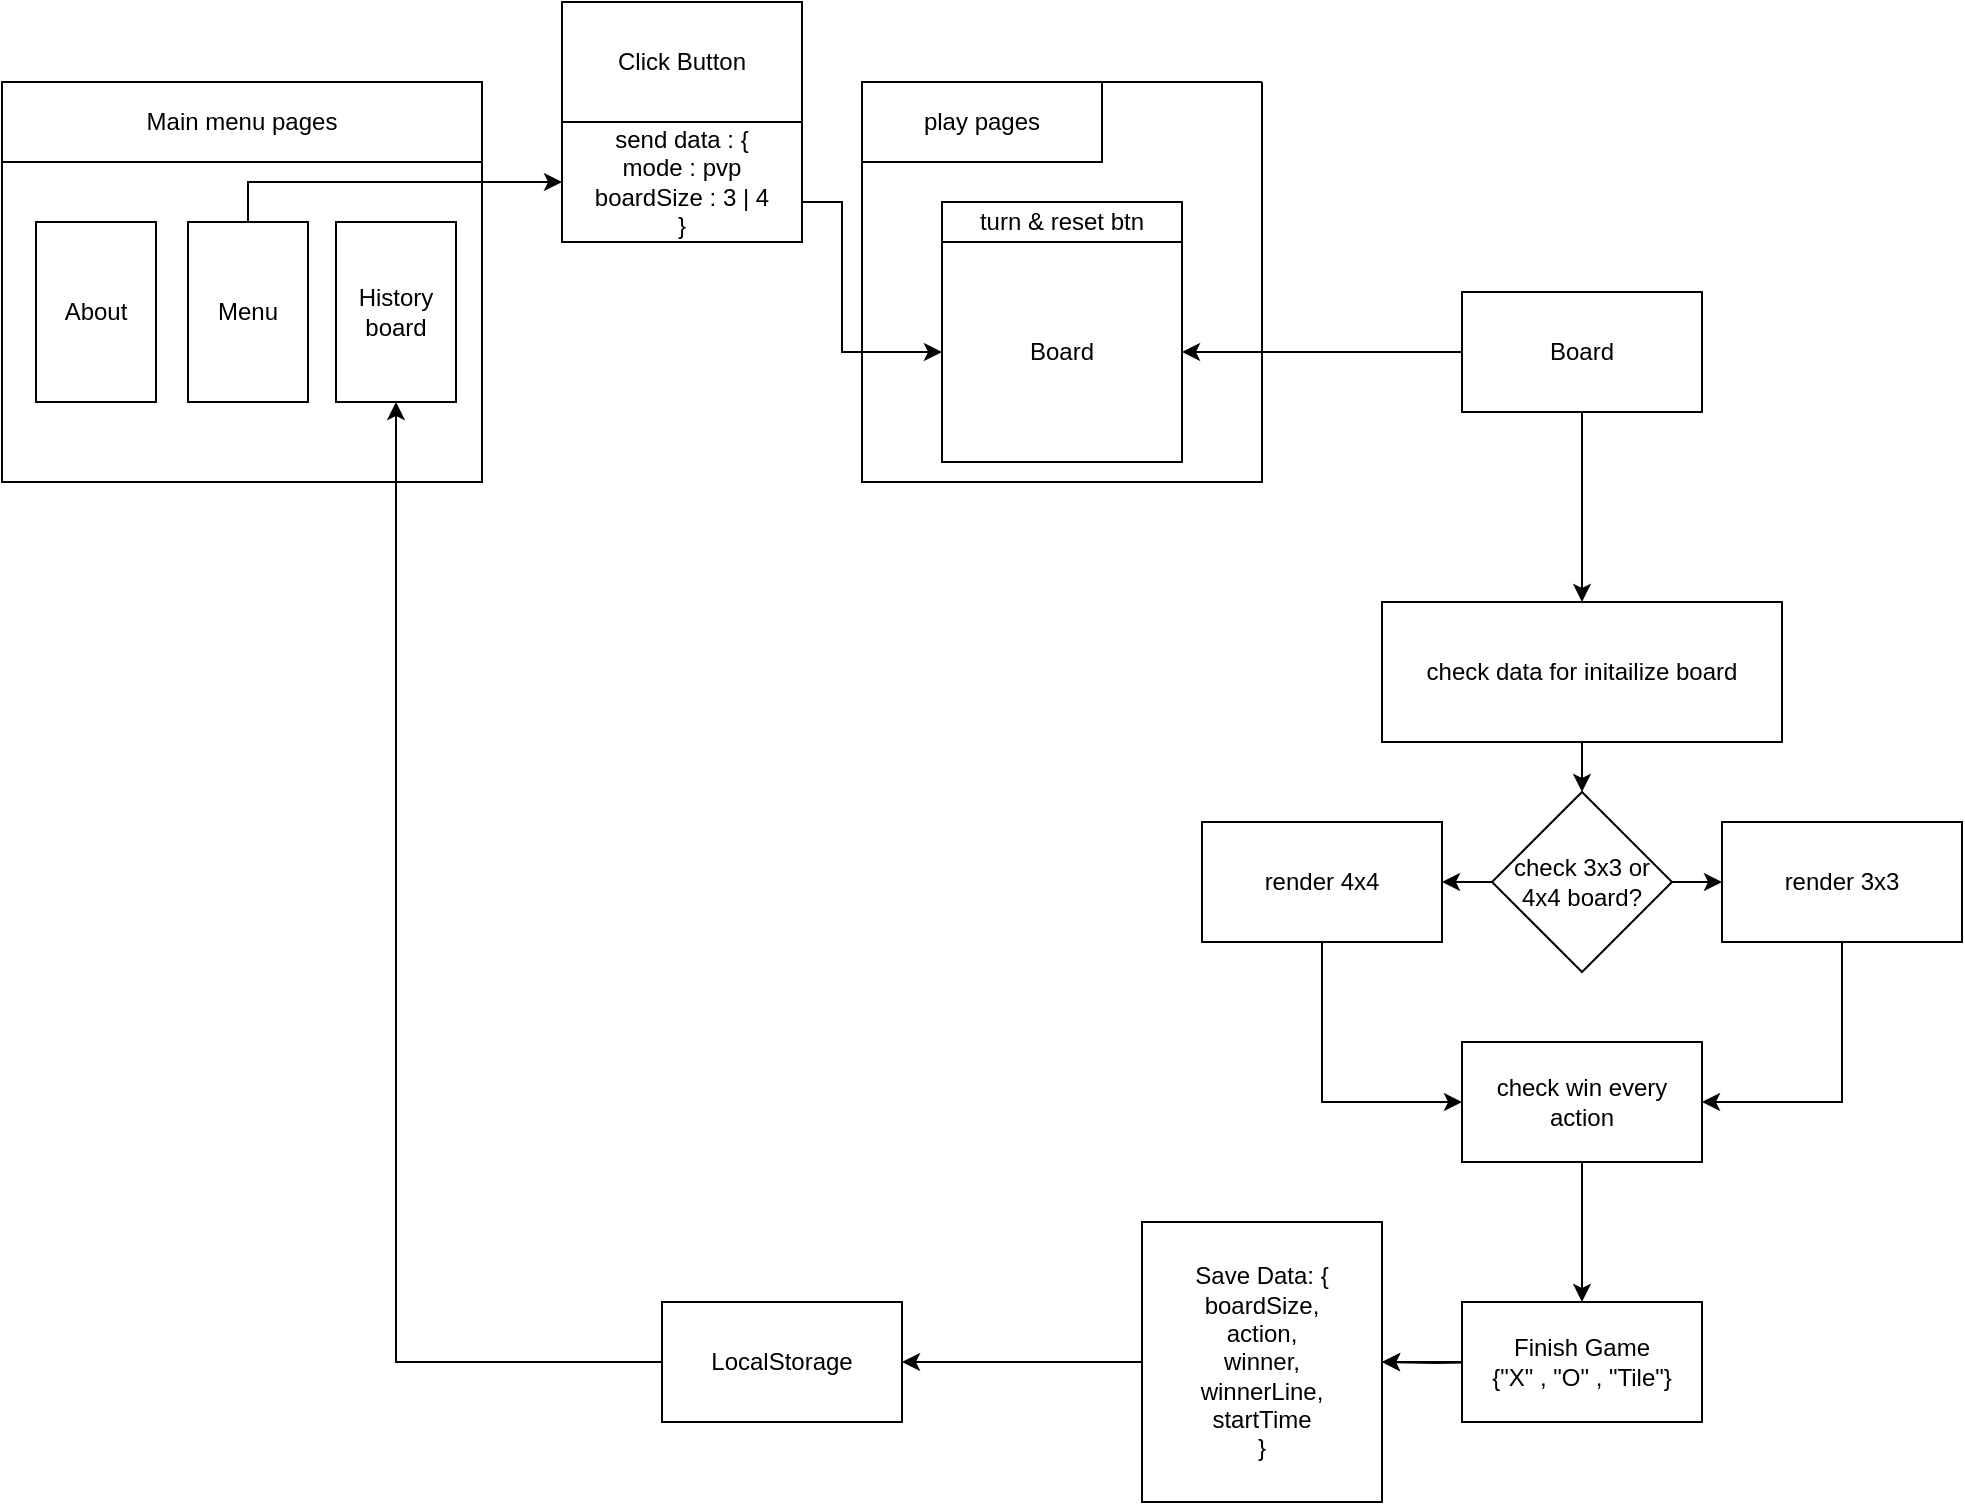 <mxfile version="24.8.4">
  <diagram name="Page-1" id="g5DkwxLlrwdDQSYzRx4r">
    <mxGraphModel dx="1482" dy="848" grid="1" gridSize="10" guides="1" tooltips="1" connect="1" arrows="1" fold="1" page="1" pageScale="1" pageWidth="827" pageHeight="1169" math="0" shadow="0">
      <root>
        <mxCell id="0" />
        <mxCell id="1" parent="0" />
        <mxCell id="AyYKIy4gSvyn4PyIT1IY-1" value="" style="swimlane;startSize=0;" vertex="1" parent="1">
          <mxGeometry x="120" y="160" width="240" height="200" as="geometry" />
        </mxCell>
        <mxCell id="AyYKIy4gSvyn4PyIT1IY-2" value="Main menu pages" style="whiteSpace=wrap;html=1;" vertex="1" parent="AyYKIy4gSvyn4PyIT1IY-1">
          <mxGeometry width="240" height="40" as="geometry" />
        </mxCell>
        <mxCell id="AyYKIy4gSvyn4PyIT1IY-22" value="About" style="whiteSpace=wrap;html=1;" vertex="1" parent="AyYKIy4gSvyn4PyIT1IY-1">
          <mxGeometry x="17" y="70" width="60" height="90" as="geometry" />
        </mxCell>
        <mxCell id="AyYKIy4gSvyn4PyIT1IY-20" value="Menu" style="whiteSpace=wrap;html=1;" vertex="1" parent="AyYKIy4gSvyn4PyIT1IY-1">
          <mxGeometry x="93" y="70" width="60" height="90" as="geometry" />
        </mxCell>
        <mxCell id="AyYKIy4gSvyn4PyIT1IY-21" value="History board" style="whiteSpace=wrap;html=1;" vertex="1" parent="AyYKIy4gSvyn4PyIT1IY-1">
          <mxGeometry x="167" y="70" width="60" height="90" as="geometry" />
        </mxCell>
        <mxCell id="AyYKIy4gSvyn4PyIT1IY-3" value="" style="swimlane;startSize=0;" vertex="1" parent="1">
          <mxGeometry x="550" y="160" width="200" height="200" as="geometry" />
        </mxCell>
        <mxCell id="AyYKIy4gSvyn4PyIT1IY-4" value="Board" style="whiteSpace=wrap;html=1;" vertex="1" parent="AyYKIy4gSvyn4PyIT1IY-3">
          <mxGeometry x="40" y="80" width="120" height="110" as="geometry" />
        </mxCell>
        <mxCell id="AyYKIy4gSvyn4PyIT1IY-11" value="play pages" style="whiteSpace=wrap;html=1;" vertex="1" parent="AyYKIy4gSvyn4PyIT1IY-3">
          <mxGeometry width="120" height="40" as="geometry" />
        </mxCell>
        <mxCell id="AyYKIy4gSvyn4PyIT1IY-12" value="turn &amp;amp; reset btn" style="whiteSpace=wrap;html=1;" vertex="1" parent="AyYKIy4gSvyn4PyIT1IY-3">
          <mxGeometry x="40" y="60" width="120" height="20" as="geometry" />
        </mxCell>
        <mxCell id="AyYKIy4gSvyn4PyIT1IY-40" style="edgeStyle=orthogonalEdgeStyle;rounded=0;orthogonalLoop=1;jettySize=auto;html=1;exitX=1;exitY=0.5;exitDx=0;exitDy=0;entryX=0;entryY=0.5;entryDx=0;entryDy=0;" edge="1" parent="1" source="AyYKIy4gSvyn4PyIT1IY-6" target="AyYKIy4gSvyn4PyIT1IY-4">
          <mxGeometry relative="1" as="geometry">
            <Array as="points">
              <mxPoint x="540" y="220" />
              <mxPoint x="540" y="295" />
            </Array>
          </mxGeometry>
        </mxCell>
        <mxCell id="AyYKIy4gSvyn4PyIT1IY-6" value="send data : {&lt;div&gt;mode : pvp&lt;/div&gt;&lt;div&gt;boardSize : 3 | 4&lt;/div&gt;&lt;div&gt;}&lt;/div&gt;" style="whiteSpace=wrap;html=1;" vertex="1" parent="1">
          <mxGeometry x="400" y="180" width="120" height="60" as="geometry" />
        </mxCell>
        <mxCell id="AyYKIy4gSvyn4PyIT1IY-9" style="edgeStyle=orthogonalEdgeStyle;rounded=0;orthogonalLoop=1;jettySize=auto;html=1;exitX=0.5;exitY=1;exitDx=0;exitDy=0;" edge="1" parent="1" source="AyYKIy4gSvyn4PyIT1IY-7" target="AyYKIy4gSvyn4PyIT1IY-8">
          <mxGeometry relative="1" as="geometry" />
        </mxCell>
        <mxCell id="AyYKIy4gSvyn4PyIT1IY-13" style="edgeStyle=orthogonalEdgeStyle;rounded=0;orthogonalLoop=1;jettySize=auto;html=1;exitX=0;exitY=0.5;exitDx=0;exitDy=0;entryX=1;entryY=0.5;entryDx=0;entryDy=0;" edge="1" parent="1" source="AyYKIy4gSvyn4PyIT1IY-7" target="AyYKIy4gSvyn4PyIT1IY-4">
          <mxGeometry relative="1" as="geometry" />
        </mxCell>
        <mxCell id="AyYKIy4gSvyn4PyIT1IY-7" value="Board" style="whiteSpace=wrap;html=1;" vertex="1" parent="1">
          <mxGeometry x="850" y="265" width="120" height="60" as="geometry" />
        </mxCell>
        <mxCell id="AyYKIy4gSvyn4PyIT1IY-19" style="edgeStyle=orthogonalEdgeStyle;rounded=0;orthogonalLoop=1;jettySize=auto;html=1;exitX=0.5;exitY=1;exitDx=0;exitDy=0;entryX=0.5;entryY=0;entryDx=0;entryDy=0;" edge="1" parent="1" source="AyYKIy4gSvyn4PyIT1IY-8" target="AyYKIy4gSvyn4PyIT1IY-14">
          <mxGeometry relative="1" as="geometry" />
        </mxCell>
        <mxCell id="AyYKIy4gSvyn4PyIT1IY-8" value="check data for initailize board" style="rounded=0;whiteSpace=wrap;html=1;" vertex="1" parent="1">
          <mxGeometry x="810" y="420" width="200" height="70" as="geometry" />
        </mxCell>
        <mxCell id="AyYKIy4gSvyn4PyIT1IY-17" style="edgeStyle=orthogonalEdgeStyle;rounded=0;orthogonalLoop=1;jettySize=auto;html=1;exitX=1;exitY=0.5;exitDx=0;exitDy=0;entryX=0;entryY=0.5;entryDx=0;entryDy=0;" edge="1" parent="1" source="AyYKIy4gSvyn4PyIT1IY-14" target="AyYKIy4gSvyn4PyIT1IY-16">
          <mxGeometry relative="1" as="geometry" />
        </mxCell>
        <mxCell id="AyYKIy4gSvyn4PyIT1IY-25" style="edgeStyle=orthogonalEdgeStyle;rounded=0;orthogonalLoop=1;jettySize=auto;html=1;exitX=0;exitY=0.5;exitDx=0;exitDy=0;entryX=1;entryY=0.5;entryDx=0;entryDy=0;" edge="1" parent="1" source="AyYKIy4gSvyn4PyIT1IY-14" target="AyYKIy4gSvyn4PyIT1IY-15">
          <mxGeometry relative="1" as="geometry" />
        </mxCell>
        <mxCell id="AyYKIy4gSvyn4PyIT1IY-14" value="check 3x3 or 4x4 board?" style="rhombus;whiteSpace=wrap;html=1;" vertex="1" parent="1">
          <mxGeometry x="865" y="515" width="90" height="90" as="geometry" />
        </mxCell>
        <mxCell id="AyYKIy4gSvyn4PyIT1IY-27" style="edgeStyle=orthogonalEdgeStyle;rounded=0;orthogonalLoop=1;jettySize=auto;html=1;exitX=0.5;exitY=1;exitDx=0;exitDy=0;entryX=0;entryY=0.5;entryDx=0;entryDy=0;" edge="1" parent="1" source="AyYKIy4gSvyn4PyIT1IY-15" target="AyYKIy4gSvyn4PyIT1IY-26">
          <mxGeometry relative="1" as="geometry" />
        </mxCell>
        <mxCell id="AyYKIy4gSvyn4PyIT1IY-15" value="render 4x4" style="whiteSpace=wrap;html=1;" vertex="1" parent="1">
          <mxGeometry x="720" y="530" width="120" height="60" as="geometry" />
        </mxCell>
        <mxCell id="AyYKIy4gSvyn4PyIT1IY-28" style="edgeStyle=orthogonalEdgeStyle;rounded=0;orthogonalLoop=1;jettySize=auto;html=1;exitX=0.5;exitY=1;exitDx=0;exitDy=0;entryX=1;entryY=0.5;entryDx=0;entryDy=0;" edge="1" parent="1" source="AyYKIy4gSvyn4PyIT1IY-16" target="AyYKIy4gSvyn4PyIT1IY-26">
          <mxGeometry relative="1" as="geometry" />
        </mxCell>
        <mxCell id="AyYKIy4gSvyn4PyIT1IY-16" value="render 3x3" style="whiteSpace=wrap;html=1;" vertex="1" parent="1">
          <mxGeometry x="980" y="530" width="120" height="60" as="geometry" />
        </mxCell>
        <mxCell id="AyYKIy4gSvyn4PyIT1IY-34" style="edgeStyle=orthogonalEdgeStyle;rounded=0;orthogonalLoop=1;jettySize=auto;html=1;exitX=0;exitY=0.5;exitDx=0;exitDy=0;entryX=1;entryY=0.5;entryDx=0;entryDy=0;" edge="1" parent="1" source="AyYKIy4gSvyn4PyIT1IY-24" target="AyYKIy4gSvyn4PyIT1IY-33">
          <mxGeometry relative="1" as="geometry" />
        </mxCell>
        <mxCell id="AyYKIy4gSvyn4PyIT1IY-24" value="Save Data: {&lt;div&gt;boardSize,&lt;/div&gt;&lt;div&gt;action,&lt;/div&gt;&lt;div&gt;winner,&lt;/div&gt;&lt;div&gt;winnerLine,&lt;/div&gt;&lt;div&gt;startTime&lt;/div&gt;&lt;div&gt;}&lt;/div&gt;" style="whiteSpace=wrap;html=1;" vertex="1" parent="1">
          <mxGeometry x="690" y="730" width="120" height="140" as="geometry" />
        </mxCell>
        <mxCell id="AyYKIy4gSvyn4PyIT1IY-31" style="edgeStyle=orthogonalEdgeStyle;rounded=0;orthogonalLoop=1;jettySize=auto;html=1;exitX=0.5;exitY=1;exitDx=0;exitDy=0;entryX=0.5;entryY=0;entryDx=0;entryDy=0;" edge="1" parent="1" source="AyYKIy4gSvyn4PyIT1IY-26" target="AyYKIy4gSvyn4PyIT1IY-37">
          <mxGeometry relative="1" as="geometry">
            <mxPoint x="910" y="750" as="targetPoint" />
          </mxGeometry>
        </mxCell>
        <mxCell id="AyYKIy4gSvyn4PyIT1IY-26" value="check win every action" style="whiteSpace=wrap;html=1;" vertex="1" parent="1">
          <mxGeometry x="850" y="640" width="120" height="60" as="geometry" />
        </mxCell>
        <mxCell id="AyYKIy4gSvyn4PyIT1IY-32" style="edgeStyle=orthogonalEdgeStyle;rounded=0;orthogonalLoop=1;jettySize=auto;html=1;exitX=0;exitY=0.5;exitDx=0;exitDy=0;entryX=1;entryY=0.5;entryDx=0;entryDy=0;" edge="1" parent="1" target="AyYKIy4gSvyn4PyIT1IY-24">
          <mxGeometry relative="1" as="geometry">
            <mxPoint x="865" y="800" as="sourcePoint" />
          </mxGeometry>
        </mxCell>
        <mxCell id="AyYKIy4gSvyn4PyIT1IY-35" style="edgeStyle=orthogonalEdgeStyle;rounded=0;orthogonalLoop=1;jettySize=auto;html=1;exitX=0;exitY=0.5;exitDx=0;exitDy=0;entryX=0.5;entryY=1;entryDx=0;entryDy=0;" edge="1" parent="1" source="AyYKIy4gSvyn4PyIT1IY-33" target="AyYKIy4gSvyn4PyIT1IY-21">
          <mxGeometry relative="1" as="geometry" />
        </mxCell>
        <mxCell id="AyYKIy4gSvyn4PyIT1IY-33" value="LocalStorage" style="whiteSpace=wrap;html=1;" vertex="1" parent="1">
          <mxGeometry x="450" y="770" width="120" height="60" as="geometry" />
        </mxCell>
        <mxCell id="AyYKIy4gSvyn4PyIT1IY-38" value="" style="edgeStyle=orthogonalEdgeStyle;rounded=0;orthogonalLoop=1;jettySize=auto;html=1;" edge="1" parent="1" source="AyYKIy4gSvyn4PyIT1IY-37" target="AyYKIy4gSvyn4PyIT1IY-24">
          <mxGeometry relative="1" as="geometry" />
        </mxCell>
        <mxCell id="AyYKIy4gSvyn4PyIT1IY-37" value="Finish Game&lt;div&gt;{&quot;X&quot; , &quot;O&quot; , &quot;Tile&quot;}&lt;/div&gt;" style="rounded=0;whiteSpace=wrap;html=1;" vertex="1" parent="1">
          <mxGeometry x="850" y="770" width="120" height="60" as="geometry" />
        </mxCell>
        <mxCell id="AyYKIy4gSvyn4PyIT1IY-41" style="edgeStyle=orthogonalEdgeStyle;rounded=0;orthogonalLoop=1;jettySize=auto;html=1;exitX=0.5;exitY=0;exitDx=0;exitDy=0;entryX=0;entryY=0.5;entryDx=0;entryDy=0;" edge="1" parent="1" source="AyYKIy4gSvyn4PyIT1IY-20" target="AyYKIy4gSvyn4PyIT1IY-6">
          <mxGeometry relative="1" as="geometry" />
        </mxCell>
        <mxCell id="AyYKIy4gSvyn4PyIT1IY-42" value="Click Button" style="whiteSpace=wrap;html=1;" vertex="1" parent="1">
          <mxGeometry x="400" y="120" width="120" height="60" as="geometry" />
        </mxCell>
      </root>
    </mxGraphModel>
  </diagram>
</mxfile>
